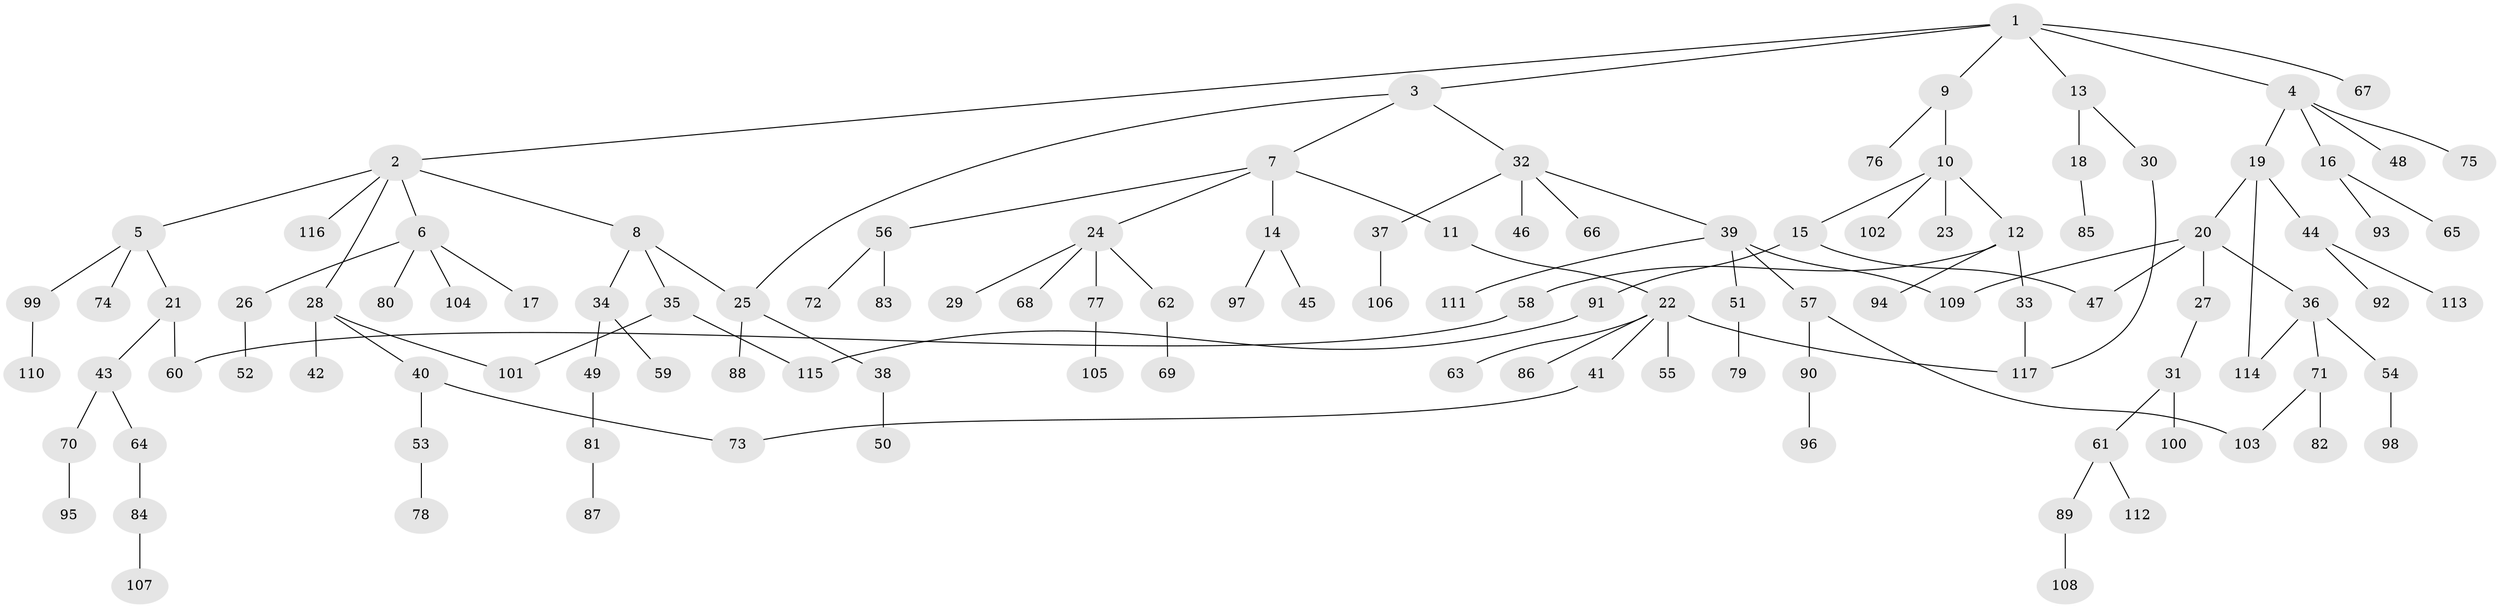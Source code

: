 // Generated by graph-tools (version 1.1) at 2025/34/03/09/25 02:34:04]
// undirected, 117 vertices, 127 edges
graph export_dot {
graph [start="1"]
  node [color=gray90,style=filled];
  1;
  2;
  3;
  4;
  5;
  6;
  7;
  8;
  9;
  10;
  11;
  12;
  13;
  14;
  15;
  16;
  17;
  18;
  19;
  20;
  21;
  22;
  23;
  24;
  25;
  26;
  27;
  28;
  29;
  30;
  31;
  32;
  33;
  34;
  35;
  36;
  37;
  38;
  39;
  40;
  41;
  42;
  43;
  44;
  45;
  46;
  47;
  48;
  49;
  50;
  51;
  52;
  53;
  54;
  55;
  56;
  57;
  58;
  59;
  60;
  61;
  62;
  63;
  64;
  65;
  66;
  67;
  68;
  69;
  70;
  71;
  72;
  73;
  74;
  75;
  76;
  77;
  78;
  79;
  80;
  81;
  82;
  83;
  84;
  85;
  86;
  87;
  88;
  89;
  90;
  91;
  92;
  93;
  94;
  95;
  96;
  97;
  98;
  99;
  100;
  101;
  102;
  103;
  104;
  105;
  106;
  107;
  108;
  109;
  110;
  111;
  112;
  113;
  114;
  115;
  116;
  117;
  1 -- 2;
  1 -- 3;
  1 -- 4;
  1 -- 9;
  1 -- 13;
  1 -- 67;
  2 -- 5;
  2 -- 6;
  2 -- 8;
  2 -- 28;
  2 -- 116;
  3 -- 7;
  3 -- 25;
  3 -- 32;
  4 -- 16;
  4 -- 19;
  4 -- 48;
  4 -- 75;
  5 -- 21;
  5 -- 74;
  5 -- 99;
  6 -- 17;
  6 -- 26;
  6 -- 80;
  6 -- 104;
  7 -- 11;
  7 -- 14;
  7 -- 24;
  7 -- 56;
  8 -- 34;
  8 -- 35;
  8 -- 25;
  9 -- 10;
  9 -- 76;
  10 -- 12;
  10 -- 15;
  10 -- 23;
  10 -- 102;
  11 -- 22;
  12 -- 33;
  12 -- 58;
  12 -- 94;
  13 -- 18;
  13 -- 30;
  14 -- 45;
  14 -- 97;
  15 -- 47;
  15 -- 91;
  16 -- 65;
  16 -- 93;
  18 -- 85;
  19 -- 20;
  19 -- 44;
  19 -- 114;
  20 -- 27;
  20 -- 36;
  20 -- 47;
  20 -- 109;
  21 -- 43;
  21 -- 60;
  22 -- 41;
  22 -- 55;
  22 -- 63;
  22 -- 86;
  22 -- 117;
  24 -- 29;
  24 -- 62;
  24 -- 68;
  24 -- 77;
  25 -- 38;
  25 -- 88;
  26 -- 52;
  27 -- 31;
  28 -- 40;
  28 -- 42;
  28 -- 101;
  30 -- 117;
  31 -- 61;
  31 -- 100;
  32 -- 37;
  32 -- 39;
  32 -- 46;
  32 -- 66;
  33 -- 117;
  34 -- 49;
  34 -- 59;
  35 -- 115;
  35 -- 101;
  36 -- 54;
  36 -- 71;
  36 -- 114;
  37 -- 106;
  38 -- 50;
  39 -- 51;
  39 -- 57;
  39 -- 109;
  39 -- 111;
  40 -- 53;
  40 -- 73;
  41 -- 73;
  43 -- 64;
  43 -- 70;
  44 -- 92;
  44 -- 113;
  49 -- 81;
  51 -- 79;
  53 -- 78;
  54 -- 98;
  56 -- 72;
  56 -- 83;
  57 -- 90;
  57 -- 103;
  58 -- 60;
  61 -- 89;
  61 -- 112;
  62 -- 69;
  64 -- 84;
  70 -- 95;
  71 -- 82;
  71 -- 103;
  77 -- 105;
  81 -- 87;
  84 -- 107;
  89 -- 108;
  90 -- 96;
  91 -- 115;
  99 -- 110;
}
